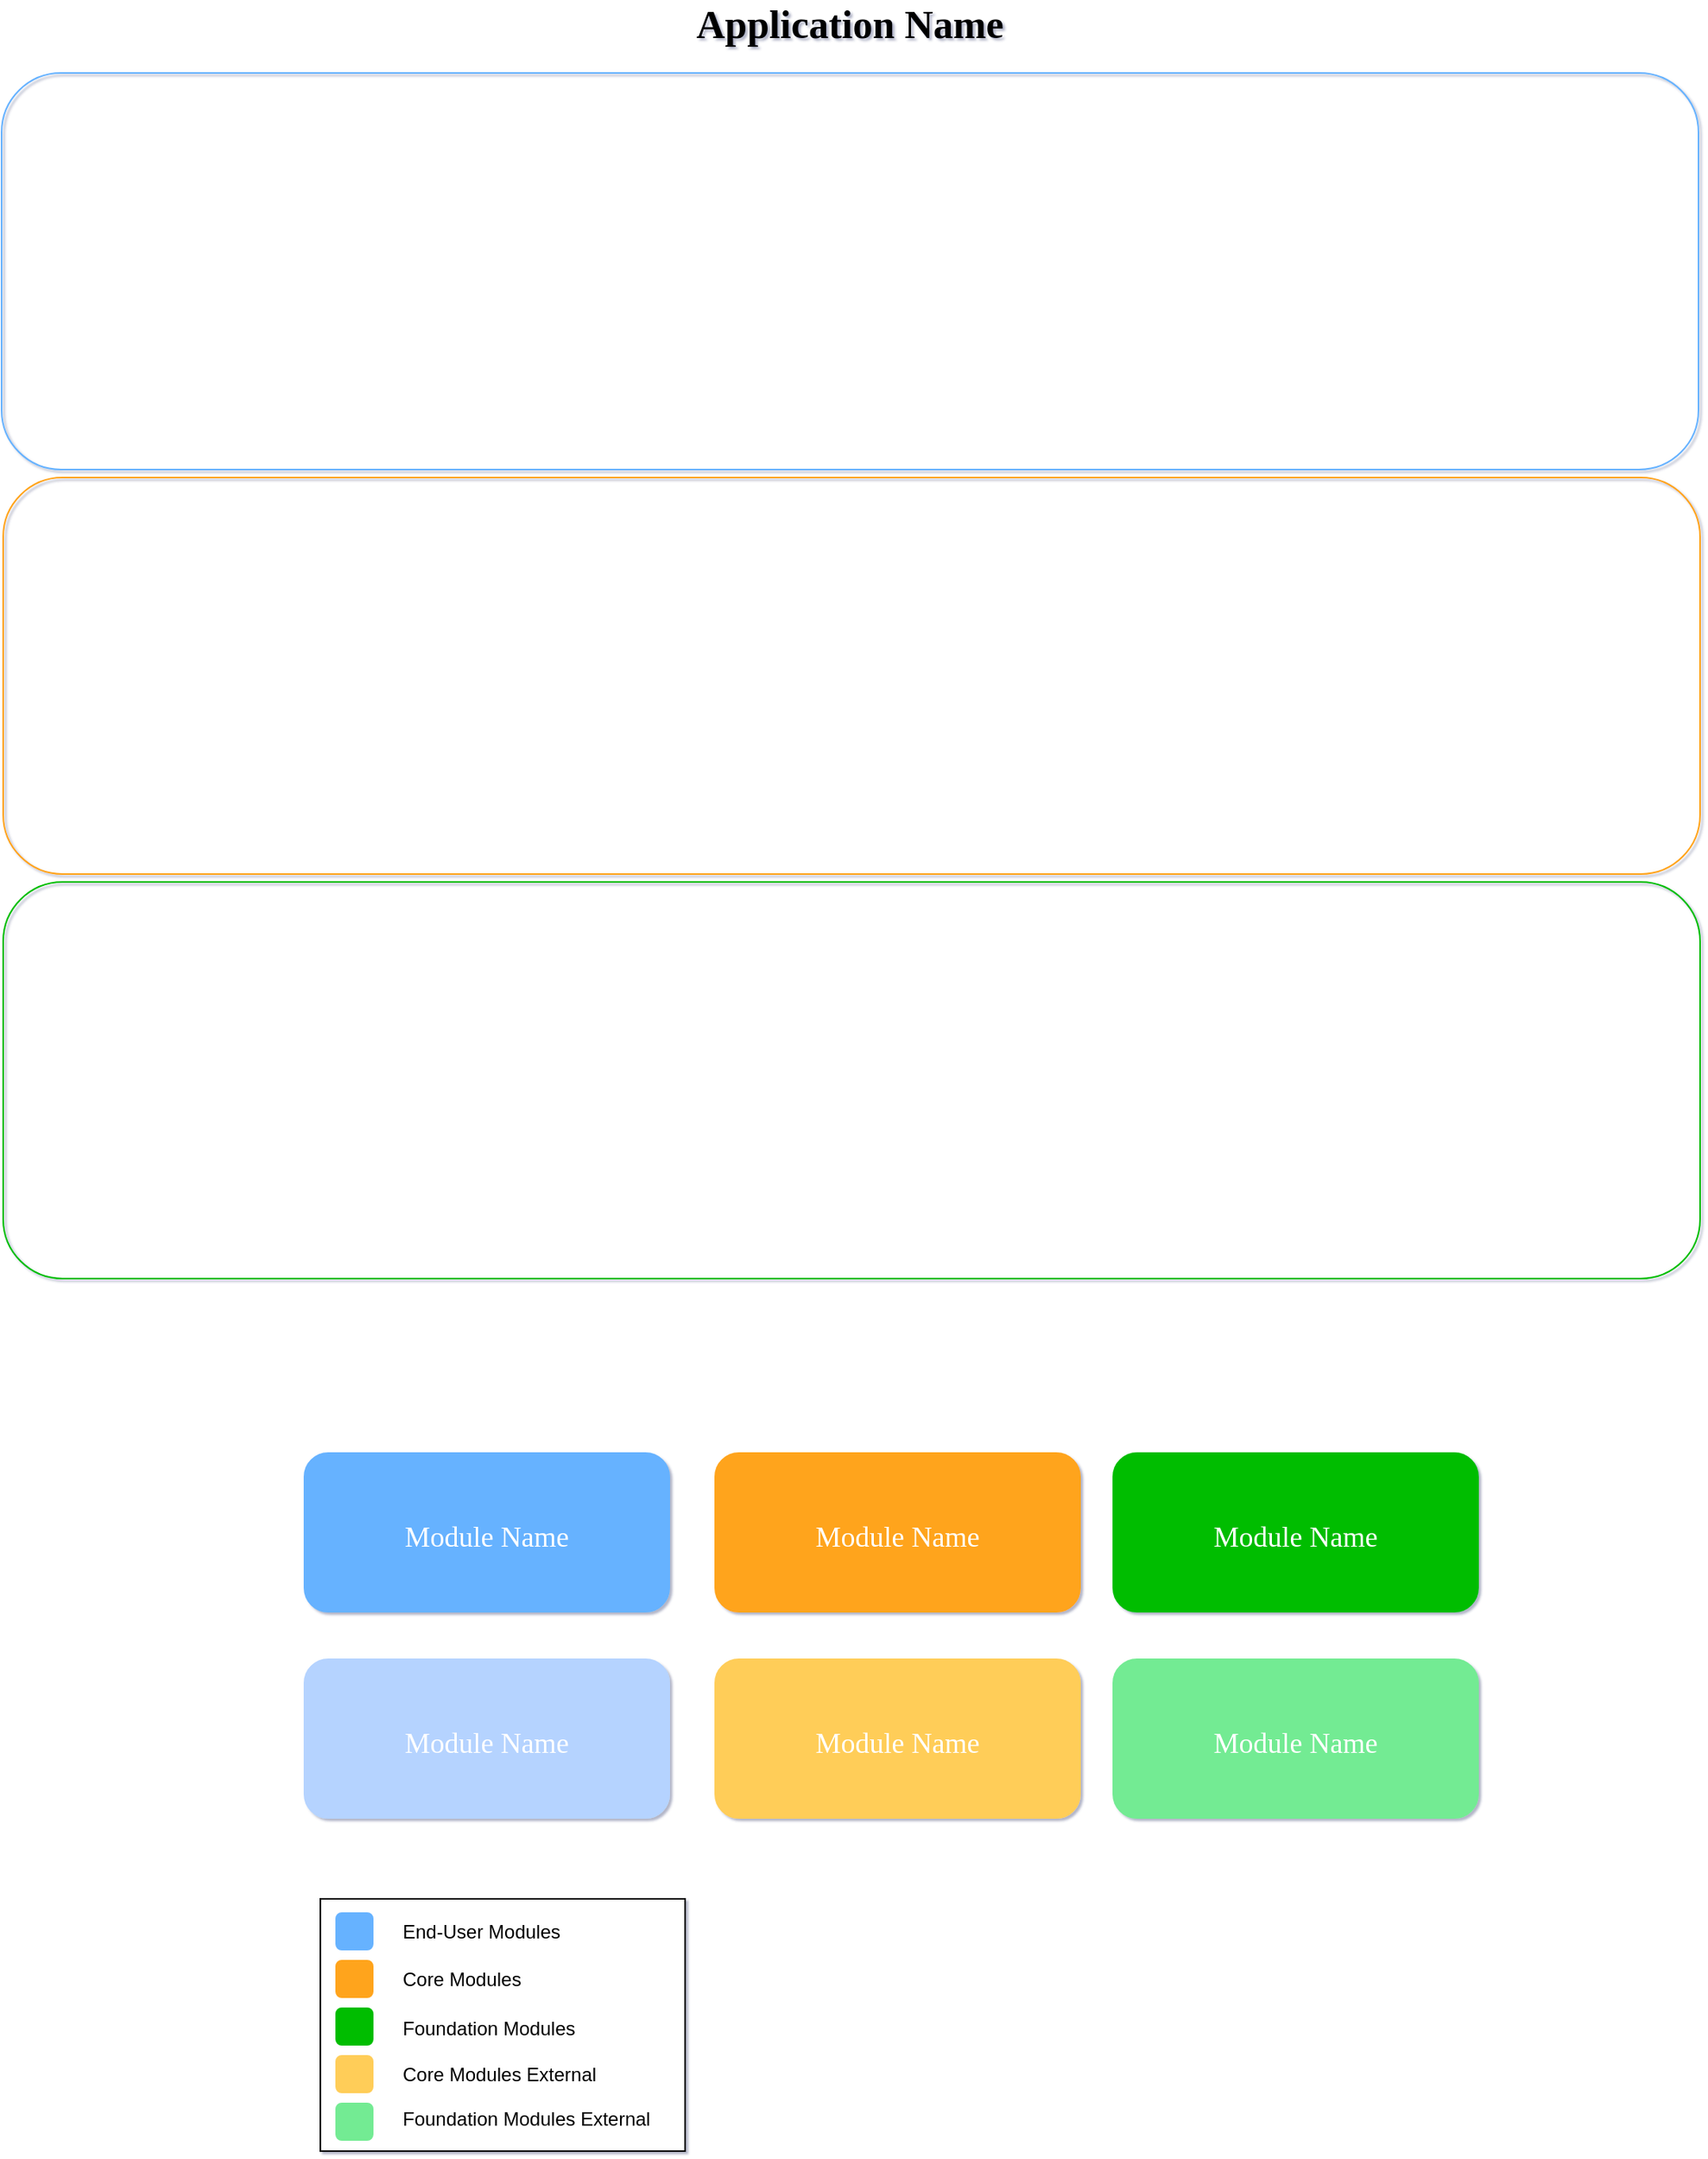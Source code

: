 <mxfile version="13.11.0" type="device"><diagram id="zRv6FXm-uSdJ_IpWq96b" name="Architecture Canvas"><mxGraphModel dx="1021" dy="500" grid="1" gridSize="10" guides="1" tooltips="1" connect="1" arrows="1" fold="1" page="1" pageScale="1" pageWidth="1169" pageHeight="827" background="#FFFFFF" math="0" shadow="1"><root><mxCell id="0"/><mxCell id="1" parent="0"/><mxCell id="XwHst1zzTil3qG3c3CGg-2" value="Application Name" style="text;html=1;strokeColor=none;fillColor=none;align=center;verticalAlign=middle;whiteSpace=wrap;rounded=0;fontSize=25;fontStyle=1;fontFamily=Tahoma;" parent="1" vertex="1"><mxGeometry x="439" y="19" width="290" height="20" as="geometry"/></mxCell><mxCell id="XwHst1zzTil3qG3c3CGg-5" value="" style="rounded=1;whiteSpace=wrap;html=1;fontFamily=Tahoma;fontSize=25;fillColor=none;strokeColor=#66B2FF;" parent="1" vertex="1"><mxGeometry x="49" y="60" width="1070" height="250" as="geometry"/></mxCell><mxCell id="XwHst1zzTil3qG3c3CGg-6" value="" style="rounded=1;whiteSpace=wrap;html=1;fontFamily=Tahoma;fontSize=25;fillColor=none;strokeColor=#FFA41C;" parent="1" vertex="1"><mxGeometry x="50" y="315" width="1070" height="250" as="geometry"/></mxCell><mxCell id="XwHst1zzTil3qG3c3CGg-7" value="" style="rounded=1;whiteSpace=wrap;html=1;fontFamily=Tahoma;fontSize=25;fillColor=none;strokeColor=#00BD00;" parent="1" vertex="1"><mxGeometry x="50" y="570" width="1070" height="250" as="geometry"/></mxCell><mxCell id="XwHst1zzTil3qG3c3CGg-10" value="&lt;font color=&quot;#ffffff&quot; style=&quot;font-size: 18px&quot;&gt;Module Name&lt;/font&gt;" style="whiteSpace=wrap;html=1;rounded=1;fontFamily=Tahoma;fontSize=25;fillColor=#66B2FF;strokeColor=#66B2FF;" parent="1" vertex="1"><mxGeometry x="240" y="930" width="230" height="100" as="geometry"/></mxCell><mxCell id="XwHst1zzTil3qG3c3CGg-12" value="&lt;font color=&quot;#ffffff&quot; style=&quot;font-size: 18px&quot;&gt;Module Name&lt;/font&gt;" style="whiteSpace=wrap;html=1;rounded=1;fontFamily=Tahoma;fontSize=25;fillColor=#FFA41C;strokeColor=#FFA41C;" parent="1" vertex="1"><mxGeometry x="499" y="930" width="230" height="100" as="geometry"/></mxCell><mxCell id="XwHst1zzTil3qG3c3CGg-13" value="&lt;font color=&quot;#ffffff&quot; style=&quot;font-size: 18px&quot;&gt;Module Name&lt;/font&gt;" style="whiteSpace=wrap;html=1;rounded=1;fontFamily=Tahoma;fontSize=25;fillColor=#00BD00;strokeColor=#00BD00;" parent="1" vertex="1"><mxGeometry x="750" y="930" width="230" height="100" as="geometry"/></mxCell><mxCell id="2MjFEfKKaVyijzS0Q41j-1" value="&lt;font color=&quot;#ffffff&quot; style=&quot;font-size: 18px&quot;&gt;Module Name&lt;/font&gt;" style="whiteSpace=wrap;html=1;rounded=1;fontFamily=Tahoma;fontSize=25;fillColor=#B5D3FF;strokeColor=#B5D3FF;" parent="1" vertex="1"><mxGeometry x="240" y="1060" width="230" height="100" as="geometry"/></mxCell><mxCell id="2MjFEfKKaVyijzS0Q41j-2" value="&lt;font color=&quot;#ffffff&quot; style=&quot;font-size: 18px&quot;&gt;Module Name&lt;/font&gt;" style="whiteSpace=wrap;html=1;rounded=1;fontFamily=Tahoma;fontSize=25;fillColor=#FFCD59;strokeColor=#FFCD59;" parent="1" vertex="1"><mxGeometry x="499" y="1060" width="230" height="100" as="geometry"/></mxCell><mxCell id="2MjFEfKKaVyijzS0Q41j-3" value="&lt;font color=&quot;#ffffff&quot; style=&quot;font-size: 18px&quot;&gt;Module Name&lt;/font&gt;" style="whiteSpace=wrap;html=1;rounded=1;fontFamily=Tahoma;fontSize=25;fillColor=#73EB93;strokeColor=#73EB93;" parent="1" vertex="1"><mxGeometry x="750" y="1060" width="230" height="100" as="geometry"/></mxCell><mxCell id="Gj9FhcH_LcEM_OfuI1p4-1" value="" style="rounded=0;whiteSpace=wrap;html=1;" vertex="1" parent="1"><mxGeometry x="250" y="1211" width="230" height="159" as="geometry"/></mxCell><mxCell id="Gj9FhcH_LcEM_OfuI1p4-2" value="" style="whiteSpace=wrap;html=1;rounded=1;fontFamily=Tahoma;fontSize=25;fillColor=#66B2FF;strokeColor=#66B2FF;" vertex="1" parent="1"><mxGeometry x="260" y="1220" width="23" height="23" as="geometry"/></mxCell><mxCell id="Gj9FhcH_LcEM_OfuI1p4-3" value="" style="whiteSpace=wrap;html=1;rounded=1;fontFamily=Tahoma;fontSize=25;fillColor=#FFA41C;strokeColor=#FFA41C;" vertex="1" parent="1"><mxGeometry x="260" y="1250" width="23" height="23" as="geometry"/></mxCell><mxCell id="Gj9FhcH_LcEM_OfuI1p4-4" value="" style="whiteSpace=wrap;html=1;rounded=1;fontFamily=Tahoma;fontSize=25;fillColor=#00BD00;strokeColor=#00BD00;" vertex="1" parent="1"><mxGeometry x="260" y="1280" width="23" height="23" as="geometry"/></mxCell><mxCell id="Gj9FhcH_LcEM_OfuI1p4-7" value="" style="whiteSpace=wrap;html=1;rounded=1;fontFamily=Tahoma;fontSize=25;fillColor=#FFCD59;strokeColor=#FFCD59;" vertex="1" parent="1"><mxGeometry x="260" y="1310" width="23" height="23" as="geometry"/></mxCell><mxCell id="Gj9FhcH_LcEM_OfuI1p4-8" value="" style="whiteSpace=wrap;html=1;rounded=1;fontFamily=Tahoma;fontSize=25;fillColor=#73EB93;strokeColor=#73EB93;" vertex="1" parent="1"><mxGeometry x="260" y="1340" width="23" height="23" as="geometry"/></mxCell><mxCell id="Gj9FhcH_LcEM_OfuI1p4-9" value="End-User Modules" style="text;html=1;strokeColor=none;fillColor=none;align=left;verticalAlign=middle;whiteSpace=wrap;rounded=0;" vertex="1" parent="1"><mxGeometry x="300" y="1222" width="170" height="20" as="geometry"/></mxCell><mxCell id="Gj9FhcH_LcEM_OfuI1p4-10" value="Core Modules" style="text;html=1;strokeColor=none;fillColor=none;align=left;verticalAlign=middle;whiteSpace=wrap;rounded=0;" vertex="1" parent="1"><mxGeometry x="300" y="1251.5" width="170" height="20" as="geometry"/></mxCell><mxCell id="Gj9FhcH_LcEM_OfuI1p4-11" value="Foundation Modules" style="text;html=1;strokeColor=none;fillColor=none;align=left;verticalAlign=middle;whiteSpace=wrap;rounded=0;" vertex="1" parent="1"><mxGeometry x="300" y="1283" width="170" height="20" as="geometry"/></mxCell><mxCell id="Gj9FhcH_LcEM_OfuI1p4-12" value="Core Modules External" style="text;html=1;strokeColor=none;fillColor=none;align=left;verticalAlign=middle;whiteSpace=wrap;rounded=0;" vertex="1" parent="1"><mxGeometry x="300" y="1311.5" width="170" height="20" as="geometry"/></mxCell><mxCell id="Gj9FhcH_LcEM_OfuI1p4-13" value="Foundation Modules External" style="text;html=1;strokeColor=none;fillColor=none;align=left;verticalAlign=middle;whiteSpace=wrap;rounded=0;" vertex="1" parent="1"><mxGeometry x="300" y="1340" width="170" height="20" as="geometry"/></mxCell></root></mxGraphModel></diagram></mxfile>